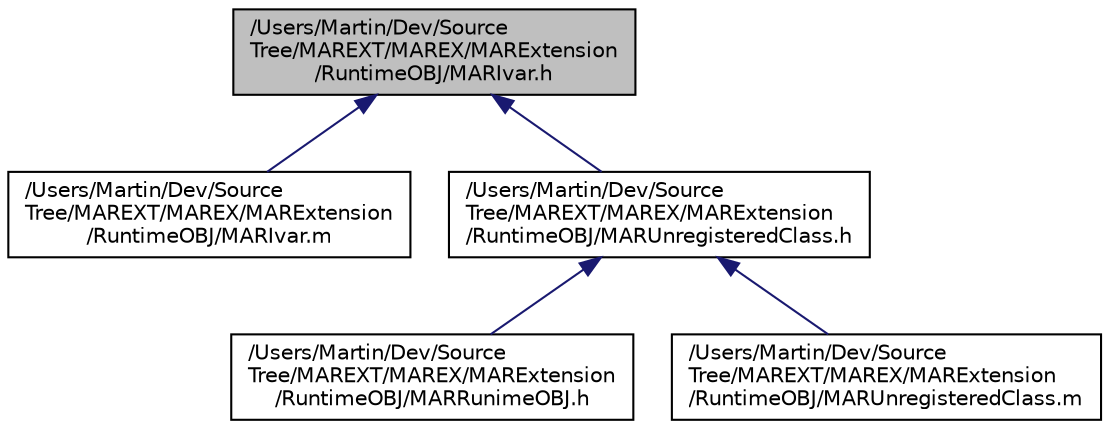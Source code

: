 digraph "/Users/Martin/Dev/SourceTree/MAREXT/MAREX/MARExtension/RuntimeOBJ/MARIvar.h"
{
  edge [fontname="Helvetica",fontsize="10",labelfontname="Helvetica",labelfontsize="10"];
  node [fontname="Helvetica",fontsize="10",shape=record];
  Node4 [label="/Users/Martin/Dev/Source\lTree/MAREXT/MAREX/MARExtension\l/RuntimeOBJ/MARIvar.h",height=0.2,width=0.4,color="black", fillcolor="grey75", style="filled", fontcolor="black"];
  Node4 -> Node5 [dir="back",color="midnightblue",fontsize="10",style="solid"];
  Node5 [label="/Users/Martin/Dev/Source\lTree/MAREXT/MAREX/MARExtension\l/RuntimeOBJ/MARIvar.m",height=0.2,width=0.4,color="black", fillcolor="white", style="filled",URL="$_m_a_r_ivar_8m.html"];
  Node4 -> Node6 [dir="back",color="midnightblue",fontsize="10",style="solid"];
  Node6 [label="/Users/Martin/Dev/Source\lTree/MAREXT/MAREX/MARExtension\l/RuntimeOBJ/MARUnregisteredClass.h",height=0.2,width=0.4,color="black", fillcolor="white", style="filled",URL="$_m_a_r_unregistered_class_8h.html"];
  Node6 -> Node7 [dir="back",color="midnightblue",fontsize="10",style="solid"];
  Node7 [label="/Users/Martin/Dev/Source\lTree/MAREXT/MAREX/MARExtension\l/RuntimeOBJ/MARRunimeOBJ.h",height=0.2,width=0.4,color="black", fillcolor="white", style="filled",URL="$_m_a_r_runime_o_b_j_8h.html"];
  Node6 -> Node8 [dir="back",color="midnightblue",fontsize="10",style="solid"];
  Node8 [label="/Users/Martin/Dev/Source\lTree/MAREXT/MAREX/MARExtension\l/RuntimeOBJ/MARUnregisteredClass.m",height=0.2,width=0.4,color="black", fillcolor="white", style="filled",URL="$_m_a_r_unregistered_class_8m.html"];
}
